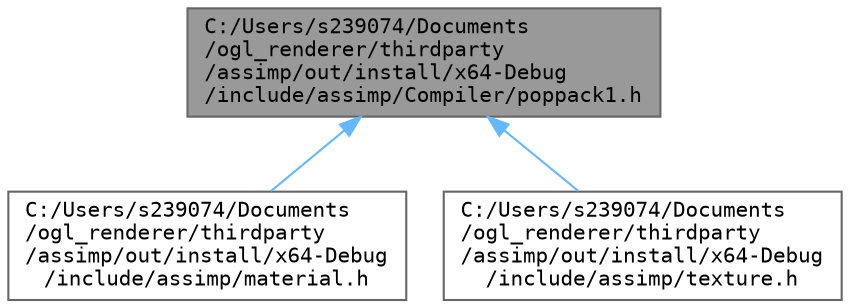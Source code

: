 digraph "C:/Users/s239074/Documents/ogl_renderer/thirdparty/assimp/out/install/x64-Debug/include/assimp/Compiler/poppack1.h"
{
 // LATEX_PDF_SIZE
  bgcolor="transparent";
  edge [fontname=Terminal,fontsize=10,labelfontname=Helvetica,labelfontsize=10];
  node [fontname=Terminal,fontsize=10,shape=box,height=0.2,width=0.4];
  Node1 [label="C:/Users/s239074/Documents\l/ogl_renderer/thirdparty\l/assimp/out/install/x64-Debug\l/include/assimp/Compiler/poppack1.h",height=0.2,width=0.4,color="gray40", fillcolor="grey60", style="filled", fontcolor="black",tooltip=" "];
  Node1 -> Node2 [dir="back",color="steelblue1",style="solid"];
  Node2 [label="C:/Users/s239074/Documents\l/ogl_renderer/thirdparty\l/assimp/out/install/x64-Debug\l/include/assimp/material.h",height=0.2,width=0.4,color="grey40", fillcolor="white", style="filled",URL="$thirdparty_2assimp_2out_2install_2x64-_debug_2include_2assimp_2_material_8h.html",tooltip="Defines the material system of the library."];
  Node1 -> Node3 [dir="back",color="steelblue1",style="solid"];
  Node3 [label="C:/Users/s239074/Documents\l/ogl_renderer/thirdparty\l/assimp/out/install/x64-Debug\l/include/assimp/texture.h",height=0.2,width=0.4,color="grey40", fillcolor="white", style="filled",URL="$out_2install_2x64-_debug_2include_2assimp_2texture_8h.html",tooltip="Defines texture helper structures for the library."];
}
